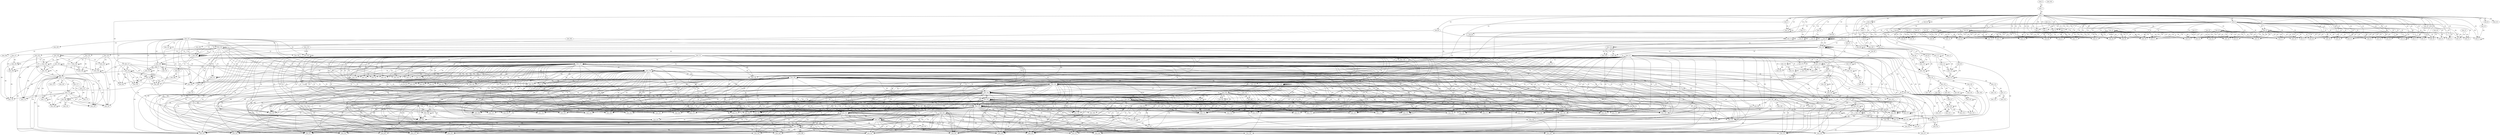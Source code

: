 digraph G {
  Line_0;
  Line_1;
  Line_2;
  Line_3;
  Line_4;
  Line_4;
  Line_5;
  Line_5;
  Line_6;
  Line_6;
  Line_8;
  Line_9;
  Line_10;
  Line_11;
  Line_13;
  Line_14;
  Line_15;
  Line_17;
  Line_18;
  Line_18;
  Line_19;
  Line_20;
  Line_21;
  Line_22;
  Line_23;
  Line_25;
  Line_27;
  Line_27;
  Line_28;
  Line_29;
  Line_30;
  Line_31;
  Line_32;
  Line_33;
  Line_34;
  Line_35;
  Line_36;
  Line_37;
  Line_38;
  Line_39;
  Line_41;
  Line_42;
  Line_42;
  Line_43;
  Line_44;
  Line_45;
  Line_46;
  Line_47;
  Line_48;
  Line_49;
  Line_50;
  Line_51;
  Line_52;
  Line_53;
  Line_54;
  Line_56;
  Line_57;
  Line_58;
  Line_59;
  Line_60;
  Line_62;
  Line_63;
  Line_63;
  Line_64;
  Line_65;
  Line_66;
  Line_67;
  Line_68;
  Line_69;
  Line_70;
  Line_72;
  Line_73;
  Line_73;
  Line_74;
  Line_75;
  Line_76;
  Line_77;
  Line_78;
  Line_79;
  Line_80;
  Line_82;
  Line_83;
  Line_84;
  Line_86;
  Line_87;
  Line_87;
  Line_88;
  Line_89;
  Line_90;
  Line_91;
  Line_92;
  Line_93;
  Line_93;
  Line_94;
  Line_95;
  Line_96;
  Line_97;
  Line_97;
  Line_97;
  Line_98;
  Line_98;
  Line_99;
  Line_100;
  Line_100;
  Line_100;
  Line_100;
  Line_101;
  Line_102;
  Line_103;
  Line_104;
  Line_105;
  Line_106;
  Line_110;
  Line_111;
  Line_111;
  Line_112;
  Line_112;
  Line_113;
  Line_113;
  Line_113;
  Line_113;
  Line_114;
  Line_116;
  Line_117;
  Line_118;
  Line_119;
  Line_123;
  Line_127;
  Line_132;
  Line_133;
  Line_133;
  Line_134;
  Line_134;
  Line_135;
  Line_135;
  Line_136;
  Line_137;
  Line_131;
  Line_137;
  Line_139;
  Line_139;
  Line_141;
  Line_142;
  Line_143;
  Line_144;
  Line_145;
  Line_146;
  Line_147;
  Line_148;
  Line_149;
  Line_151;
  Line_151;
  Line_152;
  Line_153;
  Line_156;
  Line_157;
  Line_158;
  Line_159;
  Line_160;
  Line_160;
  Line_161;
  Line_162;
  Line_163;
  Line_164;
  Line_165;
  Line_165;
  Line_166;
  Line_167;
  Line_168;
  Line_169;
  Line_171;
  Line_172;
  Line_173;
  Line_173;
  Line_174;
  Line_175;
  Line_176;
  Line_177;
  Line_177;
  Line_178;
  Line_179;
  Line_180;
  Line_180;
  Line_181;
  Line_182;
  Line_183;
  Line_184;
  Line_184;
  Line_185;
  Line_189;
  Line_130;
  Line_189;
  Line_190;
  Line_190;
  Line_191;
  Line_191;
  Line_192;
  Line_192;
  Line_193;
  Line_197;
  Line_198;
  Line_198;
  Line_199;
  Line_200;
  Line_201;
  Line_202;
  Line_203;
  Line_204;
  Line_205;
  Line_206;
  Line_207;
  Line_208;
  Line_209;
  Line_212;
  Line_212;
  Line_213;
  Line_213;
  Line_214;
  Line_214;
  Line_215;
  Line_216;
  Line_216;
  Line_216;
  Line_217;
  Line_218;
  Line_219;
  Line_219;
  Line_220;
  Line_220;
  Line_221;
  Line_221;
  Line_222;
  Line_222;
  Line_223;
  Line_223;
  Line_224;
  Line_225;
  Line_225;
  Line_228;
  Line_228;
  Line_228;
  Line_229;
  Line_230;
  Line_230;
  Line_230;
  Line_231;
  Line_231;
  Line_232;
  Line_232;
  Line_233;
  Line_233;
  Line_234;
  Line_234;
  Line_235;
  Line_235;
  Line_239;
  Line_240;
  Line_240;
  Line_242;
  Line_242;
  Line_243;
  Line_243;
  Line_245;
  Line_245;
  Line_247;
  Line_247;
  Line_249;
  Line_249;
  Line_249;
  Line_250;
  Line_250;
  Line_251;
  Line_251;
  Line_252;
  Line_252;
  Line_253;
  Line_253;
  Line_254;
  Line_254;
  Line_255;
  Line_255;
  Line_256;
  Line_256;
  Line_257;
  Line_257;
  Line_258;
  Line_258;
  Line_259;
  Line_259;
  Line_260;
  Line_260;
  Line_261;
  Line_261;
  Line_262;
  Line_262;
  Line_263;
  Line_263;
  Line_264;
  Line_264;
  Line_265;
  Line_265;
  Line_266;
  Line_266;
  Line_267;
  Line_267;
  Line_268;
  Line_268;
  Line_269;
  Line_269;
  Line_270;
  Line_270;
  Line_271;
  Line_271;
  Line_272;
  Line_272;
  Line_273;
  Line_273;
  Line_274;
  Line_274;
  Line_275;
  Line_275;
  Line_276;
  Line_276;
  Line_277;
  Line_277;
  Line_278;
  Line_280;
  Line_280;
  Line_280;
  Line_281;
  Line_283;
  Line_283;
  Line_284;
  Line_286;
  Line_286;
  Line_287;
  Line_290;
  Line_290;
  Line_291;
  Line_291;
  Line_292;
  Line_292;
  Line_293;
  Line_293;
  Line_295;
  Line_295;
  Line_296;
  Line_297;
  Line_297;
  Line_300;
  Line_300;
  Line_302;
  Line_303;
  Line_304;
  Line_304;
  Line_305;
  Line_306;
  Line_308;
  Line_308;
  Line_309;
  Line_310;
  Line_310;
  Line_311;
  Line_312;
  Line_312;
  Line_313;
  Line_314;
  Line_314;
  Line_317;
  Line_318;
  Line_318;
  Line_319;
  Line_319;
  Line_320;
  Line_320;
  Line_321;
  Line_322;
  Line_323;
  Line_324;
  Line_327;
  Line_327;
  Line_328;
  Line_328;
  Line_328;
  Line_328;
  Line_329;
  Line_329;
  Line_330;
  Line_330;
  Line_331;
  Line_331;
  Line_332;
  Line_332;
  Line_333;
  Line_333;
  Line_334;
  Line_334;
  Line_335;
  Line_335;
  Line_336;
  Line_337;
  Line_337;
  Line_337;
  Line_341;
  Line_341;
  Line_342;
  Line_342;
  Line_343;
  Line_343;
  Line_344;
  Line_344;
  Line_345;
  Line_346;
  Line_346;
  Line_347;
  Line_347;
  Line_348;
  Line_348;
  Line_349;
  Line_349;
  Line_350;
  Line_350;
  Line_351;
  Line_351;
  Line_352;
  Line_352;
  Line_353;
  Line_354;
  Line_355;
  Line_355;
  Line_355;
  Line_358;
  Line_358;
  Line_359;
  Line_359;
  Line_360;
  Line_360;
  Line_361;
  Line_361;
  Line_362;
  Line_362;
  Line_363;
  Line_363;
  Line_364;
  Line_364;
  Line_365;
  Line_365;
  Line_366;
  Line_367;
  Line_368;
  Line_368;
  Line_368;
  Line_370;
  Line_375;
  Line_375;
  Line_376;
  Line_376;
  Line_378;
  Line_379;
  Line_380;
  Line_383;
  Line_384;
  Line_385;
  Line_386;
  Line_386;
  Line_386;
  Line_387;
  Line_388;
  Line_388;
  Line_389;
  Line_393;
  Line_402;
  Line_403;
  Line_403;
  Line_409;
  Line_412;
  Line_0 -> Line_1 [ label="CD" ];
  Line_1 -> Line_2 [ label="CD" ];
  Line_2 -> Line_3 [ label="CD" ];
  Line_2 -> Line_4 [ label="CD" ];
  Line_4 -> Line_4 [ label="CD" ];
  Line_2 -> Line_5 [ label="CD" ];
  Line_4 -> Line_5 [ label="FD" ];
  Line_5 -> Line_6 [ label="CD" ];
  Line_4 -> Line_6 [ label="FD" ];
  Line_6 -> Line_6 [ label="FD" ];
  Line_2 -> Line_8 [ label="CD" ];
  Line_2 -> Line_9 [ label="CD" ];
  Line_8 -> Line_9 [ label="FD" ];
  Line_2 -> Line_10 [ label="CD" ];
  Line_4 -> Line_10 [ label="FD" ];
  Line_6 -> Line_10 [ label="FD" ];
  Line_10 -> Line_11 [ label="CD" ];
  Line_8 -> Line_11 [ label="FD" ];
  Line_2 -> Line_13 [ label="CD" ];
  Line_8 -> Line_13 [ label="FD" ];
  Line_14 -> Line_15 [ label="CD" ];
  Line_8 -> Line_15 [ label="FD" ];
  Line_2 -> Line_17 [ label="CD" ];
  Line_8 -> Line_17 [ label="FD" ];
  Line_2 -> Line_18 [ label="CD" ];
  Line_3 -> Line_18 [ label="FD" ];
  Line_18 -> Line_18 [ label="FD" ];
  Line_8 -> Line_18 [ label="FD" ];
  Line_2 -> Line_19 [ label="CD" ];
  Line_2 -> Line_20 [ label="CD" ];
  Line_8 -> Line_20 [ label="FD" ];
  Line_20 -> Line_20 [ label="FD" ];
  Line_2 -> Line_21 [ label="CD" ];
  Line_8 -> Line_21 [ label="FD" ];
  Line_20 -> Line_21 [ label="FD" ];
  Line_22 -> Line_23 [ label="CD" ];
  Line_8 -> Line_23 [ label="FD" ];
  Line_20 -> Line_23 [ label="FD" ];
  Line_22 -> Line_25 [ label="CD" ];
  Line_8 -> Line_25 [ label="FD" ];
  Line_20 -> Line_25 [ label="FD" ];
  Line_2 -> Line_27 [ label="CD" ];
  Line_19 -> Line_27 [ label="FD" ];
  Line_27 -> Line_27 [ label="FD" ];
  Line_8 -> Line_27 [ label="FD" ];
  Line_20 -> Line_27 [ label="FD" ];
  Line_28 -> Line_28 [ label="FD" ];
  Line_2 -> Line_29 [ label="CD" ];
  Line_2 -> Line_30 [ label="CD" ];
  Line_8 -> Line_30 [ label="FD" ];
  Line_20 -> Line_30 [ label="FD" ];
  Line_28 -> Line_30 [ label="FD" ];
  Line_2 -> Line_31 [ label="CD" ];
  Line_8 -> Line_31 [ label="FD" ];
  Line_20 -> Line_31 [ label="FD" ];
  Line_28 -> Line_31 [ label="FD" ];
  Line_2 -> Line_32 [ label="CD" ];
  Line_8 -> Line_32 [ label="FD" ];
  Line_20 -> Line_32 [ label="FD" ];
  Line_28 -> Line_32 [ label="FD" ];
  Line_2 -> Line_33 [ label="CD" ];
  Line_8 -> Line_33 [ label="FD" ];
  Line_20 -> Line_33 [ label="FD" ];
  Line_28 -> Line_33 [ label="FD" ];
  Line_2 -> Line_34 [ label="CD" ];
  Line_8 -> Line_34 [ label="FD" ];
  Line_20 -> Line_34 [ label="FD" ];
  Line_28 -> Line_34 [ label="FD" ];
  Line_2 -> Line_35 [ label="CD" ];
  Line_8 -> Line_35 [ label="FD" ];
  Line_20 -> Line_35 [ label="FD" ];
  Line_28 -> Line_35 [ label="FD" ];
  Line_2 -> Line_36 [ label="CD" ];
  Line_8 -> Line_36 [ label="FD" ];
  Line_20 -> Line_36 [ label="FD" ];
  Line_28 -> Line_36 [ label="FD" ];
  Line_2 -> Line_37 [ label="CD" ];
  Line_8 -> Line_37 [ label="FD" ];
  Line_20 -> Line_37 [ label="FD" ];
  Line_28 -> Line_37 [ label="FD" ];
  Line_38 -> Line_39 [ label="CD" ];
  Line_8 -> Line_39 [ label="FD" ];
  Line_20 -> Line_39 [ label="FD" ];
  Line_28 -> Line_39 [ label="FD" ];
  Line_2 -> Line_41 [ label="CD" ];
  Line_8 -> Line_41 [ label="FD" ];
  Line_20 -> Line_41 [ label="FD" ];
  Line_28 -> Line_41 [ label="FD" ];
  Line_2 -> Line_42 [ label="CD" ];
  Line_29 -> Line_42 [ label="FD" ];
  Line_42 -> Line_42 [ label="FD" ];
  Line_8 -> Line_42 [ label="FD" ];
  Line_20 -> Line_42 [ label="FD" ];
  Line_28 -> Line_42 [ label="FD" ];
  Line_43 -> Line_43 [ label="FD" ];
  Line_2 -> Line_44 [ label="CD" ];
  Line_2 -> Line_45 [ label="CD" ];
  Line_8 -> Line_45 [ label="FD" ];
  Line_20 -> Line_45 [ label="FD" ];
  Line_28 -> Line_45 [ label="FD" ];
  Line_43 -> Line_45 [ label="FD" ];
  Line_2 -> Line_46 [ label="CD" ];
  Line_8 -> Line_46 [ label="FD" ];
  Line_20 -> Line_46 [ label="FD" ];
  Line_28 -> Line_46 [ label="FD" ];
  Line_43 -> Line_46 [ label="FD" ];
  Line_2 -> Line_47 [ label="CD" ];
  Line_8 -> Line_47 [ label="FD" ];
  Line_20 -> Line_47 [ label="FD" ];
  Line_28 -> Line_47 [ label="FD" ];
  Line_43 -> Line_47 [ label="FD" ];
  Line_2 -> Line_48 [ label="CD" ];
  Line_8 -> Line_48 [ label="FD" ];
  Line_20 -> Line_48 [ label="FD" ];
  Line_28 -> Line_48 [ label="FD" ];
  Line_43 -> Line_48 [ label="FD" ];
  Line_2 -> Line_49 [ label="CD" ];
  Line_8 -> Line_49 [ label="FD" ];
  Line_20 -> Line_49 [ label="FD" ];
  Line_28 -> Line_49 [ label="FD" ];
  Line_43 -> Line_49 [ label="FD" ];
  Line_2 -> Line_50 [ label="CD" ];
  Line_8 -> Line_50 [ label="FD" ];
  Line_20 -> Line_50 [ label="FD" ];
  Line_28 -> Line_50 [ label="FD" ];
  Line_43 -> Line_50 [ label="FD" ];
  Line_2 -> Line_51 [ label="CD" ];
  Line_8 -> Line_51 [ label="FD" ];
  Line_20 -> Line_51 [ label="FD" ];
  Line_28 -> Line_51 [ label="FD" ];
  Line_43 -> Line_51 [ label="FD" ];
  Line_2 -> Line_52 [ label="CD" ];
  Line_8 -> Line_52 [ label="FD" ];
  Line_20 -> Line_52 [ label="FD" ];
  Line_28 -> Line_52 [ label="FD" ];
  Line_43 -> Line_52 [ label="FD" ];
  Line_53 -> Line_54 [ label="CD" ];
  Line_20 -> Line_54 [ label="FD" ];
  Line_28 -> Line_54 [ label="FD" ];
  Line_43 -> Line_54 [ label="FD" ];
  Line_2 -> Line_56 [ label="CD" ];
  Line_8 -> Line_56 [ label="FD" ];
  Line_20 -> Line_56 [ label="FD" ];
  Line_28 -> Line_56 [ label="FD" ];
  Line_43 -> Line_56 [ label="FD" ];
  Line_2 -> Line_57 [ label="CD" ];
  Line_8 -> Line_57 [ label="FD" ];
  Line_20 -> Line_57 [ label="FD" ];
  Line_28 -> Line_57 [ label="FD" ];
  Line_43 -> Line_57 [ label="FD" ];
  Line_2 -> Line_58 [ label="CD" ];
  Line_8 -> Line_58 [ label="FD" ];
  Line_20 -> Line_58 [ label="FD" ];
  Line_28 -> Line_58 [ label="FD" ];
  Line_43 -> Line_58 [ label="FD" ];
  Line_59 -> Line_60 [ label="CD" ];
  Line_20 -> Line_60 [ label="FD" ];
  Line_28 -> Line_60 [ label="FD" ];
  Line_43 -> Line_60 [ label="FD" ];
  Line_20 -> Line_62 [ label="FD" ];
  Line_28 -> Line_62 [ label="FD" ];
  Line_43 -> Line_62 [ label="FD" ];
  Line_2 -> Line_63 [ label="CD" ];
  Line_44 -> Line_63 [ label="FD" ];
  Line_63 -> Line_63 [ label="FD" ];
  Line_8 -> Line_63 [ label="FD" ];
  Line_20 -> Line_63 [ label="FD" ];
  Line_28 -> Line_63 [ label="FD" ];
  Line_43 -> Line_63 [ label="FD" ];
  Line_64 -> Line_64 [ label="FD" ];
  Line_2 -> Line_65 [ label="CD" ];
  Line_2 -> Line_66 [ label="CD" ];
  Line_8 -> Line_66 [ label="FD" ];
  Line_20 -> Line_66 [ label="FD" ];
  Line_28 -> Line_66 [ label="FD" ];
  Line_43 -> Line_66 [ label="FD" ];
  Line_64 -> Line_66 [ label="FD" ];
  Line_2 -> Line_67 [ label="CD" ];
  Line_8 -> Line_67 [ label="FD" ];
  Line_20 -> Line_67 [ label="FD" ];
  Line_28 -> Line_67 [ label="FD" ];
  Line_43 -> Line_67 [ label="FD" ];
  Line_64 -> Line_67 [ label="FD" ];
  Line_2 -> Line_68 [ label="CD" ];
  Line_8 -> Line_68 [ label="FD" ];
  Line_20 -> Line_68 [ label="FD" ];
  Line_28 -> Line_68 [ label="FD" ];
  Line_43 -> Line_68 [ label="FD" ];
  Line_64 -> Line_68 [ label="FD" ];
  Line_69 -> Line_70 [ label="CD" ];
  Line_43 -> Line_70 [ label="FD" ];
  Line_64 -> Line_70 [ label="FD" ];
  Line_2 -> Line_72 [ label="CD" ];
  Line_8 -> Line_72 [ label="FD" ];
  Line_20 -> Line_72 [ label="FD" ];
  Line_28 -> Line_72 [ label="FD" ];
  Line_43 -> Line_72 [ label="FD" ];
  Line_64 -> Line_72 [ label="FD" ];
  Line_2 -> Line_73 [ label="CD" ];
  Line_65 -> Line_73 [ label="FD" ];
  Line_73 -> Line_73 [ label="FD" ];
  Line_8 -> Line_73 [ label="FD" ];
  Line_20 -> Line_73 [ label="FD" ];
  Line_28 -> Line_73 [ label="FD" ];
  Line_43 -> Line_73 [ label="FD" ];
  Line_64 -> Line_73 [ label="FD" ];
  Line_74 -> Line_74 [ label="FD" ];
  Line_2 -> Line_75 [ label="CD" ];
  Line_2 -> Line_76 [ label="CD" ];
  Line_8 -> Line_76 [ label="FD" ];
  Line_20 -> Line_76 [ label="FD" ];
  Line_28 -> Line_76 [ label="FD" ];
  Line_43 -> Line_76 [ label="FD" ];
  Line_64 -> Line_76 [ label="FD" ];
  Line_74 -> Line_76 [ label="FD" ];
  Line_2 -> Line_77 [ label="CD" ];
  Line_8 -> Line_77 [ label="FD" ];
  Line_20 -> Line_77 [ label="FD" ];
  Line_28 -> Line_77 [ label="FD" ];
  Line_43 -> Line_77 [ label="FD" ];
  Line_64 -> Line_77 [ label="FD" ];
  Line_74 -> Line_77 [ label="FD" ];
  Line_2 -> Line_78 [ label="CD" ];
  Line_8 -> Line_78 [ label="FD" ];
  Line_20 -> Line_78 [ label="FD" ];
  Line_28 -> Line_78 [ label="FD" ];
  Line_43 -> Line_78 [ label="FD" ];
  Line_64 -> Line_78 [ label="FD" ];
  Line_74 -> Line_78 [ label="FD" ];
  Line_79 -> Line_80 [ label="CD" ];
  Line_64 -> Line_80 [ label="FD" ];
  Line_74 -> Line_80 [ label="FD" ];
  Line_2 -> Line_82 [ label="CD" ];
  Line_8 -> Line_82 [ label="FD" ];
  Line_20 -> Line_82 [ label="FD" ];
  Line_28 -> Line_82 [ label="FD" ];
  Line_43 -> Line_82 [ label="FD" ];
  Line_64 -> Line_82 [ label="FD" ];
  Line_74 -> Line_82 [ label="FD" ];
  Line_83 -> Line_84 [ label="CD" ];
  Line_64 -> Line_84 [ label="FD" ];
  Line_74 -> Line_84 [ label="FD" ];
  Line_64 -> Line_86 [ label="FD" ];
  Line_74 -> Line_86 [ label="FD" ];
  Line_2 -> Line_87 [ label="CD" ];
  Line_75 -> Line_87 [ label="FD" ];
  Line_87 -> Line_87 [ label="FD" ];
  Line_8 -> Line_87 [ label="FD" ];
  Line_20 -> Line_87 [ label="FD" ];
  Line_28 -> Line_87 [ label="FD" ];
  Line_43 -> Line_87 [ label="FD" ];
  Line_64 -> Line_87 [ label="FD" ];
  Line_74 -> Line_87 [ label="FD" ];
  Line_2 -> Line_88 [ label="CD" ];
  Line_2 -> Line_89 [ label="CD" ];
  Line_2 -> Line_90 [ label="CD" ];
  Line_2 -> Line_91 [ label="CD" ];
  Line_2 -> Line_92 [ label="CD" ];
  Line_2 -> Line_93 [ label="CD" ];
  Line_93 -> Line_93 [ label="CD" ];
  Line_2 -> Line_94 [ label="CD" ];
  Line_93 -> Line_94 [ label="FD" ];
  Line_94 -> Line_95 [ label="CD" ];
  Line_94 -> Line_96 [ label="CD" ];
  Line_94 -> Line_97 [ label="CD" ];
  Line_97 -> Line_97 [ label="CD" ];
  Line_97 -> Line_97 [ label="CD" ];
  Line_97 -> Line_97 [ label="FD" ];
  Line_97 -> Line_98 [ label="CD" ];
  Line_98 -> Line_98 [ label="CD" ];
  Line_98 -> Line_99 [ label="CD" ];
  Line_98 -> Line_100 [ label="CD" ];
  Line_99 -> Line_100 [ label="FD" ];
  Line_95 -> Line_100 [ label="FD" ];
  Line_100 -> Line_100 [ label="CD" ];
  Line_100 -> Line_101 [ label="CD" ];
  Line_101 -> Line_102 [ label="CD" ];
  Line_101 -> Line_103 [ label="CD" ];
  Line_102 -> Line_103 [ label="FD" ];
  Line_101 -> Line_104 [ label="CD" ];
  Line_104 -> Line_105 [ label="CD" ];
  Line_102 -> Line_105 [ label="FD" ];
  Line_104 -> Line_106 [ label="CD" ];
  Line_98 -> Line_110 [ label="CD" ];
  Line_110 -> Line_110 [ label="FD" ];
  Line_95 -> Line_110 [ label="FD" ];
  Line_99 -> Line_110 [ label="FD" ];
  Line_98 -> Line_111 [ label="CD" ];
  Line_111 -> Line_111 [ label="CD" ];
  Line_111 -> Line_112 [ label="CD" ];
  Line_112 -> Line_112 [ label="CD" ];
  Line_111 -> Line_113 [ label="CD" ];
  Line_112 -> Line_113 [ label="FD" ];
  Line_96 -> Line_113 [ label="FD" ];
  Line_113 -> Line_113 [ label="CD" ];
  Line_113 -> Line_114 [ label="CD" ];
  Line_114 -> Line_116 [ label="CD" ];
  Line_114 -> Line_117 [ label="CD" ];
  Line_117 -> Line_118 [ label="CD" ];
  Line_117 -> Line_119 [ label="CD" ];
  Line_111 -> Line_123 [ label="CD" ];
  Line_123 -> Line_123 [ label="FD" ];
  Line_96 -> Line_123 [ label="FD" ];
  Line_112 -> Line_123 [ label="FD" ];
  Line_2 -> Line_127 [ label="CD" ];
  Line_132 -> Line_133 [ label="CD" ];
  Line_133 -> Line_133 [ label="CD" ];
  Line_132 -> Line_134 [ label="CD" ];
  Line_127 -> Line_134 [ label="FD" ];
  Line_134 -> Line_134 [ label="FD" ];
  Line_132 -> Line_135 [ label="CD" ];
  Line_135 -> Line_135 [ label="CD" ];
  Line_135 -> Line_136 [ label="CD" ];
  Line_136 -> Line_137 [ label="CD" ];
  Line_131 -> Line_137 [ label="FD" ];
  Line_137 -> Line_137 [ label="FD" ];
  Line_136 -> Line_139 [ label="CD" ];
  Line_131 -> Line_139 [ label="FD" ];
  Line_137 -> Line_139 [ label="FD" ];
  Line_139 -> Line_139 [ label="FD" ];
  Line_135 -> Line_141 [ label="CD" ];
  Line_131 -> Line_141 [ label="FD" ];
  Line_137 -> Line_141 [ label="FD" ];
  Line_139 -> Line_141 [ label="FD" ];
  Line_135 -> Line_142 [ label="CD" ];
  Line_131 -> Line_142 [ label="FD" ];
  Line_137 -> Line_142 [ label="FD" ];
  Line_139 -> Line_142 [ label="FD" ];
  Line_135 -> Line_143 [ label="CD" ];
  Line_131 -> Line_143 [ label="FD" ];
  Line_137 -> Line_143 [ label="FD" ];
  Line_139 -> Line_143 [ label="FD" ];
  Line_135 -> Line_144 [ label="CD" ];
  Line_131 -> Line_144 [ label="FD" ];
  Line_137 -> Line_144 [ label="FD" ];
  Line_139 -> Line_144 [ label="FD" ];
  Line_135 -> Line_145 [ label="CD" ];
  Line_131 -> Line_145 [ label="FD" ];
  Line_137 -> Line_145 [ label="FD" ];
  Line_139 -> Line_145 [ label="FD" ];
  Line_135 -> Line_146 [ label="CD" ];
  Line_131 -> Line_146 [ label="FD" ];
  Line_137 -> Line_146 [ label="FD" ];
  Line_139 -> Line_146 [ label="FD" ];
  Line_135 -> Line_147 [ label="CD" ];
  Line_131 -> Line_147 [ label="FD" ];
  Line_137 -> Line_147 [ label="FD" ];
  Line_139 -> Line_147 [ label="FD" ];
  Line_135 -> Line_148 [ label="CD" ];
  Line_148 -> Line_149 [ label="CD" ];
  Line_131 -> Line_149 [ label="FD" ];
  Line_137 -> Line_149 [ label="FD" ];
  Line_139 -> Line_149 [ label="FD" ];
  Line_135 -> Line_151 [ label="CD" ];
  Line_151 -> Line_151 [ label="CD" ];
  Line_131 -> Line_151 [ label="FD" ];
  Line_137 -> Line_151 [ label="FD" ];
  Line_139 -> Line_151 [ label="FD" ];
  Line_135 -> Line_152 [ label="CD" ];
  Line_151 -> Line_152 [ label="FD" ];
  Line_152 -> Line_153 [ label="CD" ];
  Line_135 -> Line_156 [ label="CD" ];
  Line_135 -> Line_157 [ label="CD" ];
  Line_135 -> Line_158 [ label="CD" ];
  Line_135 -> Line_159 [ label="CD" ];
  Line_135 -> Line_160 [ label="CD" ];
  Line_160 -> Line_160 [ label="CD" ];
  Line_160 -> Line_161 [ label="CD" ];
  Line_156 -> Line_161 [ label="FD" ];
  Line_161 -> Line_161 [ label="FD" ];
  Line_160 -> Line_162 [ label="CD" ];
  Line_157 -> Line_162 [ label="FD" ];
  Line_162 -> Line_162 [ label="FD" ];
  Line_160 -> Line_163 [ label="CD" ];
  Line_158 -> Line_163 [ label="FD" ];
  Line_163 -> Line_163 [ label="FD" ];
  Line_160 -> Line_164 [ label="CD" ];
  Line_159 -> Line_164 [ label="FD" ];
  Line_164 -> Line_164 [ label="FD" ];
  Line_160 -> Line_165 [ label="CD" ];
  Line_165 -> Line_165 [ label="CD" ];
  Line_165 -> Line_166 [ label="CD" ];
  Line_157 -> Line_166 [ label="FD" ];
  Line_162 -> Line_166 [ label="FD" ];
  Line_166 -> Line_166 [ label="FD" ];
  Line_165 -> Line_167 [ label="CD" ];
  Line_156 -> Line_167 [ label="FD" ];
  Line_161 -> Line_167 [ label="FD" ];
  Line_167 -> Line_167 [ label="FD" ];
  Line_165 -> Line_168 [ label="CD" ];
  Line_159 -> Line_168 [ label="FD" ];
  Line_164 -> Line_168 [ label="FD" ];
  Line_168 -> Line_168 [ label="FD" ];
  Line_165 -> Line_169 [ label="CD" ];
  Line_158 -> Line_169 [ label="FD" ];
  Line_163 -> Line_169 [ label="FD" ];
  Line_169 -> Line_169 [ label="FD" ];
  Line_135 -> Line_171 [ label="CD" ];
  Line_156 -> Line_171 [ label="FD" ];
  Line_161 -> Line_171 [ label="FD" ];
  Line_167 -> Line_171 [ label="FD" ];
  Line_171 -> Line_172 [ label="CD" ];
  Line_171 -> Line_173 [ label="CD" ];
  Line_173 -> Line_173 [ label="CD" ];
  Line_172 -> Line_173 [ label="FD" ];
  Line_171 -> Line_174 [ label="CD" ];
  Line_173 -> Line_174 [ label="FD" ];
  Line_156 -> Line_174 [ label="FD" ];
  Line_161 -> Line_174 [ label="FD" ];
  Line_167 -> Line_174 [ label="FD" ];
  Line_171 -> Line_175 [ label="CD" ];
  Line_173 -> Line_175 [ label="FD" ];
  Line_171 -> Line_176 [ label="CD" ];
  Line_173 -> Line_176 [ label="FD" ];
  Line_157 -> Line_176 [ label="FD" ];
  Line_162 -> Line_176 [ label="FD" ];
  Line_166 -> Line_176 [ label="FD" ];
  Line_171 -> Line_177 [ label="CD" ];
  Line_177 -> Line_177 [ label="CD" ];
  Line_173 -> Line_177 [ label="FD" ];
  Line_171 -> Line_178 [ label="CD" ];
  Line_171 -> Line_179 [ label="CD" ];
  Line_171 -> Line_180 [ label="CD" ];
  Line_173 -> Line_180 [ label="FD" ];
  Line_180 -> Line_180 [ label="FD" ];
  Line_179 -> Line_180 [ label="FD" ];
  Line_171 -> Line_181 [ label="CD" ];
  Line_173 -> Line_181 [ label="FD" ];
  Line_180 -> Line_181 [ label="FD" ];
  Line_158 -> Line_181 [ label="FD" ];
  Line_163 -> Line_181 [ label="FD" ];
  Line_169 -> Line_181 [ label="FD" ];
  Line_180 -> Line_182 [ label="FD" ];
  Line_171 -> Line_183 [ label="CD" ];
  Line_173 -> Line_183 [ label="FD" ];
  Line_180 -> Line_183 [ label="FD" ];
  Line_159 -> Line_183 [ label="FD" ];
  Line_164 -> Line_183 [ label="FD" ];
  Line_168 -> Line_183 [ label="FD" ];
  Line_171 -> Line_184 [ label="CD" ];
  Line_177 -> Line_184 [ label="FD" ];
  Line_184 -> Line_184 [ label="FD" ];
  Line_173 -> Line_184 [ label="FD" ];
  Line_180 -> Line_184 [ label="FD" ];
  Line_171 -> Line_185 [ label="CD" ];
  Line_132 -> Line_189 [ label="CD" ];
  Line_130 -> Line_189 [ label="FD" ];
  Line_189 -> Line_189 [ label="FD" ];
  Line_132 -> Line_190 [ label="CD" ];
  Line_190 -> Line_190 [ label="CD" ];
  Line_130 -> Line_190 [ label="FD" ];
  Line_189 -> Line_190 [ label="FD" ];
  Line_132 -> Line_191 [ label="CD" ];
  Line_190 -> Line_191 [ label="FD" ];
  Line_191 -> Line_191 [ label="CD" ];
  Line_190 -> Line_191 [ label="FD" ];
  Line_191 -> Line_192 [ label="CD" ];
  Line_127 -> Line_192 [ label="FD" ];
  Line_134 -> Line_192 [ label="FD" ];
  Line_192 -> Line_192 [ label="FD" ];
  Line_190 -> Line_192 [ label="FD" ];
  Line_191 -> Line_193 [ label="CD" ];
  Line_127 -> Line_193 [ label="FD" ];
  Line_134 -> Line_193 [ label="FD" ];
  Line_192 -> Line_193 [ label="FD" ];
  Line_132 -> Line_197 [ label="CD" ];
  Line_190 -> Line_197 [ label="FD" ];
  Line_132 -> Line_198 [ label="CD" ];
  Line_131 -> Line_198 [ label="FD" ];
  Line_137 -> Line_198 [ label="FD" ];
  Line_139 -> Line_198 [ label="FD" ];
  Line_198 -> Line_198 [ label="FD" ];
  Line_3 -> Line_198 [ label="FD" ];
  Line_18 -> Line_198 [ label="FD" ];
  Line_132 -> Line_199 [ label="CD" ];
  Line_131 -> Line_199 [ label="FD" ];
  Line_137 -> Line_199 [ label="FD" ];
  Line_139 -> Line_199 [ label="FD" ];
  Line_198 -> Line_199 [ label="FD" ];
  Line_127 -> Line_199 [ label="FD" ];
  Line_134 -> Line_199 [ label="FD" ];
  Line_192 -> Line_199 [ label="FD" ];
  Line_132 -> Line_200 [ label="CD" ];
  Line_131 -> Line_200 [ label="FD" ];
  Line_137 -> Line_200 [ label="FD" ];
  Line_139 -> Line_200 [ label="FD" ];
  Line_198 -> Line_200 [ label="FD" ];
  Line_132 -> Line_201 [ label="CD" ];
  Line_131 -> Line_201 [ label="FD" ];
  Line_137 -> Line_201 [ label="FD" ];
  Line_139 -> Line_201 [ label="FD" ];
  Line_198 -> Line_201 [ label="FD" ];
  Line_132 -> Line_202 [ label="CD" ];
  Line_131 -> Line_202 [ label="FD" ];
  Line_137 -> Line_202 [ label="FD" ];
  Line_139 -> Line_202 [ label="FD" ];
  Line_198 -> Line_202 [ label="FD" ];
  Line_132 -> Line_203 [ label="CD" ];
  Line_131 -> Line_203 [ label="FD" ];
  Line_137 -> Line_203 [ label="FD" ];
  Line_139 -> Line_203 [ label="FD" ];
  Line_198 -> Line_203 [ label="FD" ];
  Line_132 -> Line_204 [ label="CD" ];
  Line_131 -> Line_204 [ label="FD" ];
  Line_137 -> Line_204 [ label="FD" ];
  Line_139 -> Line_204 [ label="FD" ];
  Line_198 -> Line_204 [ label="FD" ];
  Line_132 -> Line_205 [ label="CD" ];
  Line_131 -> Line_205 [ label="FD" ];
  Line_137 -> Line_205 [ label="FD" ];
  Line_139 -> Line_205 [ label="FD" ];
  Line_198 -> Line_205 [ label="FD" ];
  Line_132 -> Line_206 [ label="CD" ];
  Line_131 -> Line_206 [ label="FD" ];
  Line_137 -> Line_206 [ label="FD" ];
  Line_139 -> Line_206 [ label="FD" ];
  Line_198 -> Line_206 [ label="FD" ];
  Line_132 -> Line_207 [ label="CD" ];
  Line_198 -> Line_207 [ label="FD" ];
  Line_132 -> Line_208 [ label="CD" ];
  Line_208 -> Line_209 [ label="CD" ];
  Line_212 -> Line_212 [ label="CD" ];
  Line_90 -> Line_212 [ label="FD" ];
  Line_213 -> Line_213 [ label="CD" ];
  Line_91 -> Line_213 [ label="FD" ];
  Line_214 -> Line_214 [ label="CD" ];
  Line_89 -> Line_214 [ label="FD" ];
  Line_215 -> Line_216 [ label="CD" ];
  Line_216 -> Line_216 [ label="CD" ];
  Line_97 -> Line_216 [ label="FD" ];
  Line_216 -> Line_216 [ label="CD" ];
  Line_216 -> Line_216 [ label="FD" ];
  Line_97 -> Line_216 [ label="FD" ];
  Line_216 -> Line_217 [ label="CD" ];
  Line_216 -> Line_218 [ label="CD" ];
  Line_216 -> Line_219 [ label="CD" ];
  Line_217 -> Line_219 [ label="FD" ];
  Line_219 -> Line_219 [ label="CD" ];
  Line_217 -> Line_219 [ label="FD" ];
  Line_219 -> Line_220 [ label="CD" ];
  Line_213 -> Line_220 [ label="FD" ];
  Line_217 -> Line_220 [ label="FD" ];
  Line_219 -> Line_221 [ label="CD" ];
  Line_221 -> Line_221 [ label="CD" ];
  Line_213 -> Line_221 [ label="FD" ];
  Line_219 -> Line_222 [ label="CD" ];
  Line_212 -> Line_222 [ label="FD" ];
  Line_217 -> Line_222 [ label="FD" ];
  Line_219 -> Line_223 [ label="CD" ];
  Line_223 -> Line_223 [ label="CD" ];
  Line_212 -> Line_223 [ label="FD" ];
  Line_219 -> Line_224 [ label="CD" ];
  Line_223 -> Line_224 [ label="FD" ];
  Line_224 -> Line_225 [ label="CD" ];
  Line_217 -> Line_225 [ label="FD" ];
  Line_219 -> Line_228 [ label="CD" ];
  Line_217 -> Line_228 [ label="FD" ];
  Line_219 -> Line_229 [ label="CD" ];
  Line_228 -> Line_229 [ label="FD" ];
  Line_219 -> Line_230 [ label="CD" ];
  Line_217 -> Line_230 [ label="FD" ];
  Line_230 -> Line_231 [ label="CD" ];
  Line_217 -> Line_231 [ label="FD" ];
  Line_231 -> Line_232 [ label="CD" ];
  Line_232 -> Line_232 [ label="FD" ];
  Line_231 -> Line_233 [ label="CD" ];
  Line_233 -> Line_233 [ label="CD" ];
  Line_232 -> Line_233 [ label="FD" ];
  Line_130 -> Line_233 [ label="FD" ];
  Line_189 -> Line_233 [ label="FD" ];
  Line_231 -> Line_234 [ label="CD" ];
  Line_233 -> Line_234 [ label="FD" ];
  Line_234 -> Line_234 [ label="CD" ];
  Line_233 -> Line_234 [ label="FD" ];
  Line_190 -> Line_234 [ label="FD" ];
  Line_234 -> Line_235 [ label="CD" ];
  Line_218 -> Line_235 [ label="FD" ];
  Line_235 -> Line_235 [ label="FD" ];
  Line_233 -> Line_235 [ label="FD" ];
  Line_190 -> Line_235 [ label="FD" ];
  Line_231 -> Line_239 [ label="CD" ];
  Line_233 -> Line_239 [ label="FD" ];
  Line_231 -> Line_240 [ label="CD" ];
  Line_240 -> Line_240 [ label="FD" ];
  Line_131 -> Line_240 [ label="FD" ];
  Line_137 -> Line_240 [ label="FD" ];
  Line_139 -> Line_240 [ label="FD" ];
  Line_198 -> Line_240 [ label="FD" ];
  Line_44 -> Line_240 [ label="FD" ];
  Line_63 -> Line_240 [ label="FD" ];
  Line_231 -> Line_242 [ label="CD" ];
  Line_217 -> Line_242 [ label="FD" ];
  Line_242 -> Line_243 [ label="CD" ];
  Line_240 -> Line_243 [ label="FD" ];
  Line_243 -> Line_243 [ label="FD" ];
  Line_131 -> Line_243 [ label="FD" ];
  Line_137 -> Line_243 [ label="FD" ];
  Line_139 -> Line_243 [ label="FD" ];
  Line_198 -> Line_243 [ label="FD" ];
  Line_242 -> Line_245 [ label="CD" ];
  Line_240 -> Line_245 [ label="FD" ];
  Line_243 -> Line_245 [ label="FD" ];
  Line_245 -> Line_245 [ label="FD" ];
  Line_131 -> Line_245 [ label="FD" ];
  Line_137 -> Line_245 [ label="FD" ];
  Line_139 -> Line_245 [ label="FD" ];
  Line_198 -> Line_245 [ label="FD" ];
  Line_231 -> Line_247 [ label="CD" ];
  Line_218 -> Line_247 [ label="FD" ];
  Line_235 -> Line_247 [ label="FD" ];
  Line_247 -> Line_247 [ label="FD" ];
  Line_217 -> Line_247 [ label="FD" ];
  Line_230 -> Line_249 [ label="CD" ];
  Line_217 -> Line_249 [ label="FD" ];
  Line_249 -> Line_250 [ label="CD" ];
  Line_240 -> Line_250 [ label="FD" ];
  Line_243 -> Line_250 [ label="FD" ];
  Line_245 -> Line_250 [ label="FD" ];
  Line_131 -> Line_250 [ label="FD" ];
  Line_137 -> Line_250 [ label="FD" ];
  Line_139 -> Line_250 [ label="FD" ];
  Line_198 -> Line_250 [ label="FD" ];
  Line_217 -> Line_250 [ label="FD" ];
  Line_249 -> Line_251 [ label="CD" ];
  Line_240 -> Line_251 [ label="FD" ];
  Line_243 -> Line_251 [ label="FD" ];
  Line_245 -> Line_251 [ label="FD" ];
  Line_131 -> Line_251 [ label="FD" ];
  Line_137 -> Line_251 [ label="FD" ];
  Line_139 -> Line_251 [ label="FD" ];
  Line_198 -> Line_251 [ label="FD" ];
  Line_217 -> Line_251 [ label="FD" ];
  Line_249 -> Line_252 [ label="CD" ];
  Line_240 -> Line_252 [ label="FD" ];
  Line_243 -> Line_252 [ label="FD" ];
  Line_245 -> Line_252 [ label="FD" ];
  Line_131 -> Line_252 [ label="FD" ];
  Line_137 -> Line_252 [ label="FD" ];
  Line_139 -> Line_252 [ label="FD" ];
  Line_198 -> Line_252 [ label="FD" ];
  Line_217 -> Line_252 [ label="FD" ];
  Line_249 -> Line_253 [ label="CD" ];
  Line_240 -> Line_253 [ label="FD" ];
  Line_243 -> Line_253 [ label="FD" ];
  Line_245 -> Line_253 [ label="FD" ];
  Line_131 -> Line_253 [ label="FD" ];
  Line_137 -> Line_253 [ label="FD" ];
  Line_139 -> Line_253 [ label="FD" ];
  Line_198 -> Line_253 [ label="FD" ];
  Line_217 -> Line_253 [ label="FD" ];
  Line_249 -> Line_254 [ label="CD" ];
  Line_240 -> Line_254 [ label="FD" ];
  Line_243 -> Line_254 [ label="FD" ];
  Line_245 -> Line_254 [ label="FD" ];
  Line_131 -> Line_254 [ label="FD" ];
  Line_137 -> Line_254 [ label="FD" ];
  Line_139 -> Line_254 [ label="FD" ];
  Line_198 -> Line_254 [ label="FD" ];
  Line_217 -> Line_254 [ label="FD" ];
  Line_249 -> Line_255 [ label="CD" ];
  Line_240 -> Line_255 [ label="FD" ];
  Line_243 -> Line_255 [ label="FD" ];
  Line_245 -> Line_255 [ label="FD" ];
  Line_131 -> Line_255 [ label="FD" ];
  Line_137 -> Line_255 [ label="FD" ];
  Line_139 -> Line_255 [ label="FD" ];
  Line_198 -> Line_255 [ label="FD" ];
  Line_217 -> Line_255 [ label="FD" ];
  Line_249 -> Line_256 [ label="CD" ];
  Line_240 -> Line_256 [ label="FD" ];
  Line_243 -> Line_256 [ label="FD" ];
  Line_245 -> Line_256 [ label="FD" ];
  Line_131 -> Line_256 [ label="FD" ];
  Line_137 -> Line_256 [ label="FD" ];
  Line_139 -> Line_256 [ label="FD" ];
  Line_198 -> Line_256 [ label="FD" ];
  Line_217 -> Line_256 [ label="FD" ];
  Line_249 -> Line_257 [ label="CD" ];
  Line_240 -> Line_257 [ label="FD" ];
  Line_243 -> Line_257 [ label="FD" ];
  Line_245 -> Line_257 [ label="FD" ];
  Line_131 -> Line_257 [ label="FD" ];
  Line_137 -> Line_257 [ label="FD" ];
  Line_139 -> Line_257 [ label="FD" ];
  Line_198 -> Line_257 [ label="FD" ];
  Line_217 -> Line_257 [ label="FD" ];
  Line_249 -> Line_258 [ label="CD" ];
  Line_240 -> Line_258 [ label="FD" ];
  Line_243 -> Line_258 [ label="FD" ];
  Line_245 -> Line_258 [ label="FD" ];
  Line_131 -> Line_258 [ label="FD" ];
  Line_137 -> Line_258 [ label="FD" ];
  Line_139 -> Line_258 [ label="FD" ];
  Line_198 -> Line_258 [ label="FD" ];
  Line_217 -> Line_258 [ label="FD" ];
  Line_249 -> Line_259 [ label="CD" ];
  Line_240 -> Line_259 [ label="FD" ];
  Line_243 -> Line_259 [ label="FD" ];
  Line_245 -> Line_259 [ label="FD" ];
  Line_131 -> Line_259 [ label="FD" ];
  Line_137 -> Line_259 [ label="FD" ];
  Line_139 -> Line_259 [ label="FD" ];
  Line_198 -> Line_259 [ label="FD" ];
  Line_217 -> Line_259 [ label="FD" ];
  Line_249 -> Line_260 [ label="CD" ];
  Line_240 -> Line_260 [ label="FD" ];
  Line_243 -> Line_260 [ label="FD" ];
  Line_245 -> Line_260 [ label="FD" ];
  Line_131 -> Line_260 [ label="FD" ];
  Line_137 -> Line_260 [ label="FD" ];
  Line_139 -> Line_260 [ label="FD" ];
  Line_198 -> Line_260 [ label="FD" ];
  Line_217 -> Line_260 [ label="FD" ];
  Line_249 -> Line_261 [ label="CD" ];
  Line_240 -> Line_261 [ label="FD" ];
  Line_243 -> Line_261 [ label="FD" ];
  Line_245 -> Line_261 [ label="FD" ];
  Line_131 -> Line_261 [ label="FD" ];
  Line_137 -> Line_261 [ label="FD" ];
  Line_139 -> Line_261 [ label="FD" ];
  Line_198 -> Line_261 [ label="FD" ];
  Line_217 -> Line_261 [ label="FD" ];
  Line_249 -> Line_262 [ label="CD" ];
  Line_240 -> Line_262 [ label="FD" ];
  Line_243 -> Line_262 [ label="FD" ];
  Line_245 -> Line_262 [ label="FD" ];
  Line_131 -> Line_262 [ label="FD" ];
  Line_137 -> Line_262 [ label="FD" ];
  Line_139 -> Line_262 [ label="FD" ];
  Line_198 -> Line_262 [ label="FD" ];
  Line_217 -> Line_262 [ label="FD" ];
  Line_249 -> Line_263 [ label="CD" ];
  Line_240 -> Line_263 [ label="FD" ];
  Line_243 -> Line_263 [ label="FD" ];
  Line_245 -> Line_263 [ label="FD" ];
  Line_131 -> Line_263 [ label="FD" ];
  Line_137 -> Line_263 [ label="FD" ];
  Line_139 -> Line_263 [ label="FD" ];
  Line_198 -> Line_263 [ label="FD" ];
  Line_217 -> Line_263 [ label="FD" ];
  Line_249 -> Line_264 [ label="CD" ];
  Line_240 -> Line_264 [ label="FD" ];
  Line_243 -> Line_264 [ label="FD" ];
  Line_245 -> Line_264 [ label="FD" ];
  Line_131 -> Line_264 [ label="FD" ];
  Line_137 -> Line_264 [ label="FD" ];
  Line_139 -> Line_264 [ label="FD" ];
  Line_198 -> Line_264 [ label="FD" ];
  Line_217 -> Line_264 [ label="FD" ];
  Line_249 -> Line_265 [ label="CD" ];
  Line_240 -> Line_265 [ label="FD" ];
  Line_243 -> Line_265 [ label="FD" ];
  Line_245 -> Line_265 [ label="FD" ];
  Line_131 -> Line_265 [ label="FD" ];
  Line_137 -> Line_265 [ label="FD" ];
  Line_139 -> Line_265 [ label="FD" ];
  Line_198 -> Line_265 [ label="FD" ];
  Line_217 -> Line_265 [ label="FD" ];
  Line_249 -> Line_266 [ label="CD" ];
  Line_240 -> Line_266 [ label="FD" ];
  Line_243 -> Line_266 [ label="FD" ];
  Line_245 -> Line_266 [ label="FD" ];
  Line_131 -> Line_266 [ label="FD" ];
  Line_137 -> Line_266 [ label="FD" ];
  Line_139 -> Line_266 [ label="FD" ];
  Line_198 -> Line_266 [ label="FD" ];
  Line_217 -> Line_266 [ label="FD" ];
  Line_249 -> Line_267 [ label="CD" ];
  Line_240 -> Line_267 [ label="FD" ];
  Line_243 -> Line_267 [ label="FD" ];
  Line_245 -> Line_267 [ label="FD" ];
  Line_131 -> Line_267 [ label="FD" ];
  Line_137 -> Line_267 [ label="FD" ];
  Line_139 -> Line_267 [ label="FD" ];
  Line_198 -> Line_267 [ label="FD" ];
  Line_217 -> Line_267 [ label="FD" ];
  Line_249 -> Line_268 [ label="CD" ];
  Line_240 -> Line_268 [ label="FD" ];
  Line_243 -> Line_268 [ label="FD" ];
  Line_245 -> Line_268 [ label="FD" ];
  Line_131 -> Line_268 [ label="FD" ];
  Line_137 -> Line_268 [ label="FD" ];
  Line_139 -> Line_268 [ label="FD" ];
  Line_198 -> Line_268 [ label="FD" ];
  Line_217 -> Line_268 [ label="FD" ];
  Line_249 -> Line_269 [ label="CD" ];
  Line_240 -> Line_269 [ label="FD" ];
  Line_243 -> Line_269 [ label="FD" ];
  Line_245 -> Line_269 [ label="FD" ];
  Line_131 -> Line_269 [ label="FD" ];
  Line_137 -> Line_269 [ label="FD" ];
  Line_139 -> Line_269 [ label="FD" ];
  Line_198 -> Line_269 [ label="FD" ];
  Line_217 -> Line_269 [ label="FD" ];
  Line_249 -> Line_270 [ label="CD" ];
  Line_240 -> Line_270 [ label="FD" ];
  Line_243 -> Line_270 [ label="FD" ];
  Line_245 -> Line_270 [ label="FD" ];
  Line_131 -> Line_270 [ label="FD" ];
  Line_137 -> Line_270 [ label="FD" ];
  Line_139 -> Line_270 [ label="FD" ];
  Line_198 -> Line_270 [ label="FD" ];
  Line_217 -> Line_270 [ label="FD" ];
  Line_249 -> Line_271 [ label="CD" ];
  Line_240 -> Line_271 [ label="FD" ];
  Line_243 -> Line_271 [ label="FD" ];
  Line_245 -> Line_271 [ label="FD" ];
  Line_131 -> Line_271 [ label="FD" ];
  Line_137 -> Line_271 [ label="FD" ];
  Line_139 -> Line_271 [ label="FD" ];
  Line_198 -> Line_271 [ label="FD" ];
  Line_217 -> Line_271 [ label="FD" ];
  Line_249 -> Line_272 [ label="CD" ];
  Line_240 -> Line_272 [ label="FD" ];
  Line_243 -> Line_272 [ label="FD" ];
  Line_245 -> Line_272 [ label="FD" ];
  Line_131 -> Line_272 [ label="FD" ];
  Line_137 -> Line_272 [ label="FD" ];
  Line_139 -> Line_272 [ label="FD" ];
  Line_198 -> Line_272 [ label="FD" ];
  Line_217 -> Line_272 [ label="FD" ];
  Line_249 -> Line_273 [ label="CD" ];
  Line_240 -> Line_273 [ label="FD" ];
  Line_243 -> Line_273 [ label="FD" ];
  Line_245 -> Line_273 [ label="FD" ];
  Line_131 -> Line_273 [ label="FD" ];
  Line_137 -> Line_273 [ label="FD" ];
  Line_139 -> Line_273 [ label="FD" ];
  Line_198 -> Line_273 [ label="FD" ];
  Line_217 -> Line_273 [ label="FD" ];
  Line_249 -> Line_274 [ label="CD" ];
  Line_240 -> Line_274 [ label="FD" ];
  Line_243 -> Line_274 [ label="FD" ];
  Line_245 -> Line_274 [ label="FD" ];
  Line_131 -> Line_274 [ label="FD" ];
  Line_137 -> Line_274 [ label="FD" ];
  Line_139 -> Line_274 [ label="FD" ];
  Line_198 -> Line_274 [ label="FD" ];
  Line_217 -> Line_274 [ label="FD" ];
  Line_249 -> Line_275 [ label="CD" ];
  Line_240 -> Line_275 [ label="FD" ];
  Line_243 -> Line_275 [ label="FD" ];
  Line_245 -> Line_275 [ label="FD" ];
  Line_131 -> Line_275 [ label="FD" ];
  Line_137 -> Line_275 [ label="FD" ];
  Line_139 -> Line_275 [ label="FD" ];
  Line_198 -> Line_275 [ label="FD" ];
  Line_217 -> Line_275 [ label="FD" ];
  Line_249 -> Line_276 [ label="CD" ];
  Line_240 -> Line_276 [ label="FD" ];
  Line_243 -> Line_276 [ label="FD" ];
  Line_245 -> Line_276 [ label="FD" ];
  Line_131 -> Line_276 [ label="FD" ];
  Line_137 -> Line_276 [ label="FD" ];
  Line_139 -> Line_276 [ label="FD" ];
  Line_198 -> Line_276 [ label="FD" ];
  Line_217 -> Line_276 [ label="FD" ];
  Line_249 -> Line_277 [ label="CD" ];
  Line_217 -> Line_277 [ label="FD" ];
  Line_277 -> Line_278 [ label="CD" ];
  Line_240 -> Line_278 [ label="FD" ];
  Line_243 -> Line_278 [ label="FD" ];
  Line_245 -> Line_278 [ label="FD" ];
  Line_131 -> Line_278 [ label="FD" ];
  Line_137 -> Line_278 [ label="FD" ];
  Line_139 -> Line_278 [ label="FD" ];
  Line_198 -> Line_278 [ label="FD" ];
  Line_277 -> Line_280 [ label="CD" ];
  Line_280 -> Line_280 [ label="CD" ];
  Line_217 -> Line_280 [ label="FD" ];
  Line_277 -> Line_281 [ label="CD" ];
  Line_240 -> Line_281 [ label="FD" ];
  Line_243 -> Line_281 [ label="FD" ];
  Line_245 -> Line_281 [ label="FD" ];
  Line_131 -> Line_281 [ label="FD" ];
  Line_137 -> Line_281 [ label="FD" ];
  Line_139 -> Line_281 [ label="FD" ];
  Line_198 -> Line_281 [ label="FD" ];
  Line_280 -> Line_281 [ label="FD" ];
  Line_249 -> Line_283 [ label="CD" ];
  Line_217 -> Line_283 [ label="FD" ];
  Line_283 -> Line_284 [ label="CD" ];
  Line_240 -> Line_284 [ label="FD" ];
  Line_243 -> Line_284 [ label="FD" ];
  Line_245 -> Line_284 [ label="FD" ];
  Line_131 -> Line_284 [ label="FD" ];
  Line_137 -> Line_284 [ label="FD" ];
  Line_139 -> Line_284 [ label="FD" ];
  Line_198 -> Line_284 [ label="FD" ];
  Line_283 -> Line_286 [ label="CD" ];
  Line_217 -> Line_286 [ label="FD" ];
  Line_283 -> Line_287 [ label="CD" ];
  Line_240 -> Line_287 [ label="FD" ];
  Line_243 -> Line_287 [ label="FD" ];
  Line_245 -> Line_287 [ label="FD" ];
  Line_131 -> Line_287 [ label="FD" ];
  Line_137 -> Line_287 [ label="FD" ];
  Line_139 -> Line_287 [ label="FD" ];
  Line_198 -> Line_287 [ label="FD" ];
  Line_280 -> Line_287 [ label="FD" ];
  Line_230 -> Line_290 [ label="CD" ];
  Line_217 -> Line_290 [ label="FD" ];
  Line_290 -> Line_291 [ label="CD" ];
  Line_240 -> Line_291 [ label="FD" ];
  Line_243 -> Line_291 [ label="FD" ];
  Line_245 -> Line_291 [ label="FD" ];
  Line_131 -> Line_291 [ label="FD" ];
  Line_137 -> Line_291 [ label="FD" ];
  Line_139 -> Line_291 [ label="FD" ];
  Line_198 -> Line_291 [ label="FD" ];
  Line_217 -> Line_291 [ label="FD" ];
  Line_290 -> Line_292 [ label="CD" ];
  Line_217 -> Line_292 [ label="FD" ];
  Line_292 -> Line_293 [ label="CD" ];
  Line_240 -> Line_293 [ label="FD" ];
  Line_243 -> Line_293 [ label="FD" ];
  Line_245 -> Line_293 [ label="FD" ];
  Line_131 -> Line_293 [ label="FD" ];
  Line_137 -> Line_293 [ label="FD" ];
  Line_139 -> Line_293 [ label="FD" ];
  Line_198 -> Line_293 [ label="FD" ];
  Line_217 -> Line_293 [ label="FD" ];
  Line_290 -> Line_295 [ label="CD" ];
  Line_295 -> Line_295 [ label="CD" ];
  Line_240 -> Line_295 [ label="FD" ];
  Line_243 -> Line_295 [ label="FD" ];
  Line_245 -> Line_295 [ label="FD" ];
  Line_131 -> Line_295 [ label="FD" ];
  Line_137 -> Line_295 [ label="FD" ];
  Line_139 -> Line_295 [ label="FD" ];
  Line_198 -> Line_295 [ label="FD" ];
  Line_290 -> Line_296 [ label="CD" ];
  Line_295 -> Line_296 [ label="FD" ];
  Line_296 -> Line_297 [ label="CD" ];
  Line_217 -> Line_297 [ label="FD" ];
  Line_290 -> Line_300 [ label="CD" ];
  Line_217 -> Line_300 [ label="FD" ];
  Line_290 -> Line_302 [ label="CD" ];
  Line_240 -> Line_302 [ label="FD" ];
  Line_243 -> Line_302 [ label="FD" ];
  Line_245 -> Line_302 [ label="FD" ];
  Line_131 -> Line_302 [ label="FD" ];
  Line_137 -> Line_302 [ label="FD" ];
  Line_139 -> Line_302 [ label="FD" ];
  Line_198 -> Line_302 [ label="FD" ];
  Line_218 -> Line_302 [ label="FD" ];
  Line_235 -> Line_302 [ label="FD" ];
  Line_247 -> Line_302 [ label="FD" ];
  Line_290 -> Line_303 [ label="CD" ];
  Line_240 -> Line_303 [ label="FD" ];
  Line_243 -> Line_303 [ label="FD" ];
  Line_245 -> Line_303 [ label="FD" ];
  Line_131 -> Line_303 [ label="FD" ];
  Line_137 -> Line_303 [ label="FD" ];
  Line_139 -> Line_303 [ label="FD" ];
  Line_198 -> Line_303 [ label="FD" ];
  Line_127 -> Line_303 [ label="FD" ];
  Line_134 -> Line_303 [ label="FD" ];
  Line_192 -> Line_303 [ label="FD" ];
  Line_290 -> Line_304 [ label="CD" ];
  Line_240 -> Line_304 [ label="FD" ];
  Line_243 -> Line_304 [ label="FD" ];
  Line_245 -> Line_304 [ label="FD" ];
  Line_131 -> Line_304 [ label="FD" ];
  Line_137 -> Line_304 [ label="FD" ];
  Line_139 -> Line_304 [ label="FD" ];
  Line_198 -> Line_304 [ label="FD" ];
  Line_217 -> Line_304 [ label="FD" ];
  Line_290 -> Line_306 [ label="CD" ];
  Line_230 -> Line_308 [ label="CD" ];
  Line_217 -> Line_308 [ label="FD" ];
  Line_308 -> Line_309 [ label="CD" ];
  Line_308 -> Line_310 [ label="CD" ];
  Line_240 -> Line_310 [ label="FD" ];
  Line_243 -> Line_310 [ label="FD" ];
  Line_245 -> Line_310 [ label="FD" ];
  Line_310 -> Line_310 [ label="FD" ];
  Line_131 -> Line_310 [ label="FD" ];
  Line_137 -> Line_310 [ label="FD" ];
  Line_139 -> Line_310 [ label="FD" ];
  Line_198 -> Line_310 [ label="FD" ];
  Line_309 -> Line_310 [ label="FD" ];
  Line_308 -> Line_311 [ label="CD" ];
  Line_240 -> Line_311 [ label="FD" ];
  Line_243 -> Line_311 [ label="FD" ];
  Line_245 -> Line_311 [ label="FD" ];
  Line_310 -> Line_311 [ label="FD" ];
  Line_131 -> Line_311 [ label="FD" ];
  Line_137 -> Line_311 [ label="FD" ];
  Line_139 -> Line_311 [ label="FD" ];
  Line_198 -> Line_311 [ label="FD" ];
  Line_218 -> Line_311 [ label="FD" ];
  Line_235 -> Line_311 [ label="FD" ];
  Line_247 -> Line_311 [ label="FD" ];
  Line_308 -> Line_312 [ label="CD" ];
  Line_312 -> Line_312 [ label="CD" ];
  Line_240 -> Line_312 [ label="FD" ];
  Line_243 -> Line_312 [ label="FD" ];
  Line_245 -> Line_312 [ label="FD" ];
  Line_310 -> Line_312 [ label="FD" ];
  Line_308 -> Line_313 [ label="CD" ];
  Line_312 -> Line_313 [ label="FD" ];
  Line_313 -> Line_314 [ label="CD" ];
  Line_217 -> Line_314 [ label="FD" ];
  Line_308 -> Line_317 [ label="CD" ];
  Line_308 -> Line_318 [ label="CD" ];
  Line_318 -> Line_318 [ label="CD" ];
  Line_317 -> Line_318 [ label="FD" ];
  Line_308 -> Line_319 [ label="CD" ];
  Line_318 -> Line_319 [ label="FD" ];
  Line_217 -> Line_319 [ label="FD" ];
  Line_308 -> Line_320 [ label="CD" ];
  Line_320 -> Line_320 [ label="CD" ];
  Line_217 -> Line_320 [ label="FD" ];
  Line_308 -> Line_321 [ label="CD" ];
  Line_318 -> Line_321 [ label="FD" ];
  Line_308 -> Line_322 [ label="CD" ];
  Line_318 -> Line_322 [ label="FD" ];
  Line_308 -> Line_323 [ label="CD" ];
  Line_318 -> Line_323 [ label="FD" ];
  Line_218 -> Line_323 [ label="FD" ];
  Line_235 -> Line_323 [ label="FD" ];
  Line_247 -> Line_323 [ label="FD" ];
  Line_308 -> Line_324 [ label="CD" ];
  Line_318 -> Line_324 [ label="FD" ];
  Line_216 -> Line_327 [ label="CD" ];
  Line_217 -> Line_327 [ label="FD" ];
  Line_327 -> Line_328 [ label="CD" ];
  Line_328 -> Line_328 [ label="CD" ];
  Line_217 -> Line_328 [ label="FD" ];
  Line_328 -> Line_328 [ label="CD" ];
  Line_328 -> Line_328 [ label="FD" ];
  Line_328 -> Line_329 [ label="CD" ];
  Line_217 -> Line_329 [ label="FD" ];
  Line_328 -> Line_330 [ label="CD" ];
  Line_329 -> Line_330 [ label="FD" ];
  Line_330 -> Line_330 [ label="CD" ];
  Line_329 -> Line_330 [ label="FD" ];
  Line_330 -> Line_331 [ label="CD" ];
  Line_329 -> Line_331 [ label="FD" ];
  Line_331 -> Line_332 [ label="CD" ];
  Line_332 -> Line_332 [ label="FD" ];
  Line_240 -> Line_332 [ label="FD" ];
  Line_243 -> Line_332 [ label="FD" ];
  Line_245 -> Line_332 [ label="FD" ];
  Line_310 -> Line_332 [ label="FD" ];
  Line_131 -> Line_332 [ label="FD" ];
  Line_137 -> Line_332 [ label="FD" ];
  Line_139 -> Line_332 [ label="FD" ];
  Line_198 -> Line_332 [ label="FD" ];
  Line_88 -> Line_332 [ label="FD" ];
  Line_331 -> Line_333 [ label="CD" ];
  Line_332 -> Line_333 [ label="FD" ];
  Line_240 -> Line_333 [ label="FD" ];
  Line_243 -> Line_333 [ label="FD" ];
  Line_245 -> Line_333 [ label="FD" ];
  Line_310 -> Line_333 [ label="FD" ];
  Line_131 -> Line_333 [ label="FD" ];
  Line_137 -> Line_333 [ label="FD" ];
  Line_139 -> Line_333 [ label="FD" ];
  Line_198 -> Line_333 [ label="FD" ];
  Line_329 -> Line_333 [ label="FD" ];
  Line_331 -> Line_334 [ label="CD" ];
  Line_332 -> Line_334 [ label="FD" ];
  Line_240 -> Line_334 [ label="FD" ];
  Line_243 -> Line_334 [ label="FD" ];
  Line_245 -> Line_334 [ label="FD" ];
  Line_310 -> Line_334 [ label="FD" ];
  Line_131 -> Line_334 [ label="FD" ];
  Line_137 -> Line_334 [ label="FD" ];
  Line_139 -> Line_334 [ label="FD" ];
  Line_198 -> Line_334 [ label="FD" ];
  Line_329 -> Line_334 [ label="FD" ];
  Line_331 -> Line_335 [ label="CD" ];
  Line_335 -> Line_335 [ label="CD" ];
  Line_332 -> Line_335 [ label="FD" ];
  Line_331 -> Line_336 [ label="CD" ];
  Line_335 -> Line_336 [ label="FD" ];
  Line_336 -> Line_337 [ label="CD" ];
  Line_217 -> Line_337 [ label="FD" ];
  Line_329 -> Line_337 [ label="FD" ];
  Line_328 -> Line_341 [ label="CD" ];
  Line_329 -> Line_341 [ label="FD" ];
  Line_341 -> Line_341 [ label="CD" ];
  Line_329 -> Line_341 [ label="FD" ];
  Line_341 -> Line_342 [ label="CD" ];
  Line_329 -> Line_342 [ label="FD" ];
  Line_342 -> Line_343 [ label="CD" ];
  Line_332 -> Line_343 [ label="FD" ];
  Line_343 -> Line_343 [ label="FD" ];
  Line_240 -> Line_343 [ label="FD" ];
  Line_243 -> Line_343 [ label="FD" ];
  Line_245 -> Line_343 [ label="FD" ];
  Line_310 -> Line_343 [ label="FD" ];
  Line_131 -> Line_343 [ label="FD" ];
  Line_137 -> Line_343 [ label="FD" ];
  Line_139 -> Line_343 [ label="FD" ];
  Line_198 -> Line_343 [ label="FD" ];
  Line_75 -> Line_343 [ label="FD" ];
  Line_87 -> Line_343 [ label="FD" ];
  Line_342 -> Line_344 [ label="CD" ];
  Line_332 -> Line_344 [ label="FD" ];
  Line_343 -> Line_344 [ label="FD" ];
  Line_240 -> Line_344 [ label="FD" ];
  Line_243 -> Line_344 [ label="FD" ];
  Line_245 -> Line_344 [ label="FD" ];
  Line_310 -> Line_344 [ label="FD" ];
  Line_131 -> Line_344 [ label="FD" ];
  Line_137 -> Line_344 [ label="FD" ];
  Line_139 -> Line_344 [ label="FD" ];
  Line_198 -> Line_344 [ label="FD" ];
  Line_217 -> Line_344 [ label="FD" ];
  Line_342 -> Line_345 [ label="CD" ];
  Line_332 -> Line_345 [ label="FD" ];
  Line_343 -> Line_345 [ label="FD" ];
  Line_240 -> Line_345 [ label="FD" ];
  Line_243 -> Line_345 [ label="FD" ];
  Line_245 -> Line_345 [ label="FD" ];
  Line_310 -> Line_345 [ label="FD" ];
  Line_131 -> Line_345 [ label="FD" ];
  Line_137 -> Line_345 [ label="FD" ];
  Line_139 -> Line_345 [ label="FD" ];
  Line_198 -> Line_345 [ label="FD" ];
  Line_127 -> Line_345 [ label="FD" ];
  Line_134 -> Line_345 [ label="FD" ];
  Line_192 -> Line_345 [ label="FD" ];
  Line_342 -> Line_346 [ label="CD" ];
  Line_332 -> Line_346 [ label="FD" ];
  Line_343 -> Line_346 [ label="FD" ];
  Line_240 -> Line_346 [ label="FD" ];
  Line_243 -> Line_346 [ label="FD" ];
  Line_245 -> Line_346 [ label="FD" ];
  Line_310 -> Line_346 [ label="FD" ];
  Line_131 -> Line_346 [ label="FD" ];
  Line_137 -> Line_346 [ label="FD" ];
  Line_139 -> Line_346 [ label="FD" ];
  Line_198 -> Line_346 [ label="FD" ];
  Line_217 -> Line_346 [ label="FD" ];
  Line_342 -> Line_347 [ label="CD" ];
  Line_332 -> Line_347 [ label="FD" ];
  Line_343 -> Line_347 [ label="FD" ];
  Line_240 -> Line_347 [ label="FD" ];
  Line_243 -> Line_347 [ label="FD" ];
  Line_245 -> Line_347 [ label="FD" ];
  Line_310 -> Line_347 [ label="FD" ];
  Line_131 -> Line_347 [ label="FD" ];
  Line_137 -> Line_347 [ label="FD" ];
  Line_139 -> Line_347 [ label="FD" ];
  Line_198 -> Line_347 [ label="FD" ];
  Line_329 -> Line_347 [ label="FD" ];
  Line_342 -> Line_348 [ label="CD" ];
  Line_332 -> Line_348 [ label="FD" ];
  Line_343 -> Line_348 [ label="FD" ];
  Line_240 -> Line_348 [ label="FD" ];
  Line_243 -> Line_348 [ label="FD" ];
  Line_245 -> Line_348 [ label="FD" ];
  Line_310 -> Line_348 [ label="FD" ];
  Line_131 -> Line_348 [ label="FD" ];
  Line_137 -> Line_348 [ label="FD" ];
  Line_139 -> Line_348 [ label="FD" ];
  Line_198 -> Line_348 [ label="FD" ];
  Line_329 -> Line_348 [ label="FD" ];
  Line_342 -> Line_349 [ label="CD" ];
  Line_332 -> Line_349 [ label="FD" ];
  Line_343 -> Line_349 [ label="FD" ];
  Line_240 -> Line_349 [ label="FD" ];
  Line_243 -> Line_349 [ label="FD" ];
  Line_245 -> Line_349 [ label="FD" ];
  Line_310 -> Line_349 [ label="FD" ];
  Line_131 -> Line_349 [ label="FD" ];
  Line_137 -> Line_349 [ label="FD" ];
  Line_139 -> Line_349 [ label="FD" ];
  Line_198 -> Line_349 [ label="FD" ];
  Line_329 -> Line_349 [ label="FD" ];
  Line_342 -> Line_350 [ label="CD" ];
  Line_332 -> Line_350 [ label="FD" ];
  Line_343 -> Line_350 [ label="FD" ];
  Line_240 -> Line_350 [ label="FD" ];
  Line_243 -> Line_350 [ label="FD" ];
  Line_245 -> Line_350 [ label="FD" ];
  Line_310 -> Line_350 [ label="FD" ];
  Line_131 -> Line_350 [ label="FD" ];
  Line_137 -> Line_350 [ label="FD" ];
  Line_139 -> Line_350 [ label="FD" ];
  Line_198 -> Line_350 [ label="FD" ];
  Line_329 -> Line_350 [ label="FD" ];
  Line_342 -> Line_351 [ label="CD" ];
  Line_332 -> Line_351 [ label="FD" ];
  Line_343 -> Line_351 [ label="FD" ];
  Line_240 -> Line_351 [ label="FD" ];
  Line_243 -> Line_351 [ label="FD" ];
  Line_245 -> Line_351 [ label="FD" ];
  Line_310 -> Line_351 [ label="FD" ];
  Line_131 -> Line_351 [ label="FD" ];
  Line_137 -> Line_351 [ label="FD" ];
  Line_139 -> Line_351 [ label="FD" ];
  Line_198 -> Line_351 [ label="FD" ];
  Line_329 -> Line_351 [ label="FD" ];
  Line_342 -> Line_352 [ label="CD" ];
  Line_332 -> Line_352 [ label="FD" ];
  Line_343 -> Line_352 [ label="FD" ];
  Line_240 -> Line_352 [ label="FD" ];
  Line_243 -> Line_352 [ label="FD" ];
  Line_245 -> Line_352 [ label="FD" ];
  Line_310 -> Line_352 [ label="FD" ];
  Line_131 -> Line_352 [ label="FD" ];
  Line_137 -> Line_352 [ label="FD" ];
  Line_139 -> Line_352 [ label="FD" ];
  Line_198 -> Line_352 [ label="FD" ];
  Line_329 -> Line_352 [ label="FD" ];
  Line_342 -> Line_353 [ label="CD" ];
  Line_343 -> Line_353 [ label="FD" ];
  Line_342 -> Line_354 [ label="CD" ];
  Line_354 -> Line_355 [ label="CD" ];
  Line_217 -> Line_355 [ label="FD" ];
  Line_329 -> Line_355 [ label="FD" ];
  Line_342 -> Line_358 [ label="CD" ];
  Line_332 -> Line_358 [ label="FD" ];
  Line_343 -> Line_358 [ label="FD" ];
  Line_358 -> Line_358 [ label="FD" ];
  Line_240 -> Line_358 [ label="FD" ];
  Line_243 -> Line_358 [ label="FD" ];
  Line_245 -> Line_358 [ label="FD" ];
  Line_310 -> Line_358 [ label="FD" ];
  Line_131 -> Line_358 [ label="FD" ];
  Line_137 -> Line_358 [ label="FD" ];
  Line_139 -> Line_358 [ label="FD" ];
  Line_198 -> Line_358 [ label="FD" ];
  Line_65 -> Line_358 [ label="FD" ];
  Line_73 -> Line_358 [ label="FD" ];
  Line_342 -> Line_359 [ label="CD" ];
  Line_332 -> Line_359 [ label="FD" ];
  Line_343 -> Line_359 [ label="FD" ];
  Line_358 -> Line_359 [ label="FD" ];
  Line_240 -> Line_359 [ label="FD" ];
  Line_243 -> Line_359 [ label="FD" ];
  Line_245 -> Line_359 [ label="FD" ];
  Line_310 -> Line_359 [ label="FD" ];
  Line_131 -> Line_359 [ label="FD" ];
  Line_137 -> Line_359 [ label="FD" ];
  Line_139 -> Line_359 [ label="FD" ];
  Line_198 -> Line_359 [ label="FD" ];
  Line_329 -> Line_359 [ label="FD" ];
  Line_342 -> Line_360 [ label="CD" ];
  Line_332 -> Line_360 [ label="FD" ];
  Line_343 -> Line_360 [ label="FD" ];
  Line_358 -> Line_360 [ label="FD" ];
  Line_240 -> Line_360 [ label="FD" ];
  Line_243 -> Line_360 [ label="FD" ];
  Line_245 -> Line_360 [ label="FD" ];
  Line_310 -> Line_360 [ label="FD" ];
  Line_131 -> Line_360 [ label="FD" ];
  Line_137 -> Line_360 [ label="FD" ];
  Line_139 -> Line_360 [ label="FD" ];
  Line_198 -> Line_360 [ label="FD" ];
  Line_329 -> Line_360 [ label="FD" ];
  Line_342 -> Line_361 [ label="CD" ];
  Line_332 -> Line_361 [ label="FD" ];
  Line_343 -> Line_361 [ label="FD" ];
  Line_358 -> Line_361 [ label="FD" ];
  Line_240 -> Line_361 [ label="FD" ];
  Line_243 -> Line_361 [ label="FD" ];
  Line_245 -> Line_361 [ label="FD" ];
  Line_310 -> Line_361 [ label="FD" ];
  Line_131 -> Line_361 [ label="FD" ];
  Line_137 -> Line_361 [ label="FD" ];
  Line_139 -> Line_361 [ label="FD" ];
  Line_198 -> Line_361 [ label="FD" ];
  Line_329 -> Line_361 [ label="FD" ];
  Line_342 -> Line_362 [ label="CD" ];
  Line_332 -> Line_362 [ label="FD" ];
  Line_343 -> Line_362 [ label="FD" ];
  Line_358 -> Line_362 [ label="FD" ];
  Line_240 -> Line_362 [ label="FD" ];
  Line_243 -> Line_362 [ label="FD" ];
  Line_245 -> Line_362 [ label="FD" ];
  Line_310 -> Line_362 [ label="FD" ];
  Line_131 -> Line_362 [ label="FD" ];
  Line_137 -> Line_362 [ label="FD" ];
  Line_139 -> Line_362 [ label="FD" ];
  Line_198 -> Line_362 [ label="FD" ];
  Line_329 -> Line_362 [ label="FD" ];
  Line_342 -> Line_363 [ label="CD" ];
  Line_332 -> Line_363 [ label="FD" ];
  Line_343 -> Line_363 [ label="FD" ];
  Line_358 -> Line_363 [ label="FD" ];
  Line_240 -> Line_363 [ label="FD" ];
  Line_243 -> Line_363 [ label="FD" ];
  Line_245 -> Line_363 [ label="FD" ];
  Line_310 -> Line_363 [ label="FD" ];
  Line_131 -> Line_363 [ label="FD" ];
  Line_137 -> Line_363 [ label="FD" ];
  Line_139 -> Line_363 [ label="FD" ];
  Line_198 -> Line_363 [ label="FD" ];
  Line_329 -> Line_363 [ label="FD" ];
  Line_342 -> Line_364 [ label="CD" ];
  Line_332 -> Line_364 [ label="FD" ];
  Line_343 -> Line_364 [ label="FD" ];
  Line_358 -> Line_364 [ label="FD" ];
  Line_240 -> Line_364 [ label="FD" ];
  Line_243 -> Line_364 [ label="FD" ];
  Line_245 -> Line_364 [ label="FD" ];
  Line_310 -> Line_364 [ label="FD" ];
  Line_131 -> Line_364 [ label="FD" ];
  Line_137 -> Line_364 [ label="FD" ];
  Line_139 -> Line_364 [ label="FD" ];
  Line_198 -> Line_364 [ label="FD" ];
  Line_329 -> Line_364 [ label="FD" ];
  Line_342 -> Line_365 [ label="CD" ];
  Line_332 -> Line_365 [ label="FD" ];
  Line_343 -> Line_365 [ label="FD" ];
  Line_358 -> Line_365 [ label="FD" ];
  Line_240 -> Line_365 [ label="FD" ];
  Line_243 -> Line_365 [ label="FD" ];
  Line_245 -> Line_365 [ label="FD" ];
  Line_310 -> Line_365 [ label="FD" ];
  Line_131 -> Line_365 [ label="FD" ];
  Line_137 -> Line_365 [ label="FD" ];
  Line_139 -> Line_365 [ label="FD" ];
  Line_198 -> Line_365 [ label="FD" ];
  Line_329 -> Line_365 [ label="FD" ];
  Line_358 -> Line_366 [ label="FD" ];
  Line_367 -> Line_368 [ label="CD" ];
  Line_329 -> Line_368 [ label="FD" ];
  Line_342 -> Line_370 [ label="CD" ];
  Line_332 -> Line_370 [ label="FD" ];
  Line_343 -> Line_370 [ label="FD" ];
  Line_358 -> Line_370 [ label="FD" ];
  Line_240 -> Line_370 [ label="FD" ];
  Line_243 -> Line_370 [ label="FD" ];
  Line_245 -> Line_370 [ label="FD" ];
  Line_310 -> Line_370 [ label="FD" ];
  Line_131 -> Line_370 [ label="FD" ];
  Line_137 -> Line_370 [ label="FD" ];
  Line_139 -> Line_370 [ label="FD" ];
  Line_198 -> Line_370 [ label="FD" ];
  Line_216 -> Line_375 [ label="CD" ];
  Line_217 -> Line_375 [ label="FD" ];
  Line_375 -> Line_376 [ label="CD" ];
  Line_376 -> Line_376 [ label="FD" ];
  Line_216 -> Line_378 [ label="CD" ];
  Line_214 -> Line_378 [ label="FD" ];
  Line_216 -> Line_379 [ label="CD" ];
  Line_214 -> Line_379 [ label="FD" ];
  Line_218 -> Line_379 [ label="FD" ];
  Line_235 -> Line_379 [ label="FD" ];
  Line_247 -> Line_379 [ label="FD" ];
  Line_376 -> Line_379 [ label="FD" ];
  Line_216 -> Line_380 [ label="CD" ];
  Line_214 -> Line_380 [ label="FD" ];
  Line_383 -> Line_384 [ label="CD" ];
  Line_384 -> Line_385 [ label="CD" ];
  Line_127 -> Line_385 [ label="FD" ];
  Line_134 -> Line_385 [ label="FD" ];
  Line_192 -> Line_385 [ label="FD" ];
  Line_384 -> Line_386 [ label="CD" ];
  Line_386 -> Line_386 [ label="CD" ];
  Line_216 -> Line_386 [ label="FD" ];
  Line_97 -> Line_386 [ label="FD" ];
  Line_386 -> Line_386 [ label="CD" ];
  Line_386 -> Line_386 [ label="FD" ];
  Line_216 -> Line_386 [ label="FD" ];
  Line_97 -> Line_386 [ label="FD" ];
  Line_386 -> Line_387 [ label="CD" ];
  Line_386 -> Line_388 [ label="CD" ];
  Line_387 -> Line_388 [ label="FD" ];
  Line_388 -> Line_389 [ label="CD" ];
  Line_387 -> Line_389 [ label="FD" ];
  Line_127 -> Line_389 [ label="FD" ];
  Line_134 -> Line_389 [ label="FD" ];
  Line_192 -> Line_389 [ label="FD" ];
  Line_383 -> Line_393 [ label="CD" ];
  Line_4 -> Line_393 [ label="FD" ];
  Line_6 -> Line_393 [ label="FD" ];
  Line_2 -> Line_393 [ label="FD" ];
  Line_102 -> Line_402 [ label="FD" ];
  Line_403 -> Line_403 [ label="CD" ];
  Line_102 -> Line_403 [ label="FD" ];
  Line_102 -> Line_409 [ label="FD" ];
  Line_2 -> Line_412 [ label="CD" ];
  Line_110 -> Line_100 [ label="FD" ];
  Line_123 -> Line_113 [ label="FD" ];
  Line_216 -> Line_216 [ label="FD" ];
  Line_310 -> Line_250 [ label="FD" ];
  Line_310 -> Line_251 [ label="FD" ];
  Line_310 -> Line_252 [ label="FD" ];
  Line_310 -> Line_253 [ label="FD" ];
  Line_310 -> Line_254 [ label="FD" ];
  Line_310 -> Line_255 [ label="FD" ];
  Line_310 -> Line_256 [ label="FD" ];
  Line_310 -> Line_257 [ label="FD" ];
  Line_310 -> Line_258 [ label="FD" ];
  Line_310 -> Line_259 [ label="FD" ];
  Line_310 -> Line_260 [ label="FD" ];
  Line_310 -> Line_261 [ label="FD" ];
  Line_310 -> Line_262 [ label="FD" ];
  Line_310 -> Line_263 [ label="FD" ];
  Line_310 -> Line_264 [ label="FD" ];
  Line_310 -> Line_265 [ label="FD" ];
  Line_310 -> Line_266 [ label="FD" ];
  Line_310 -> Line_267 [ label="FD" ];
  Line_310 -> Line_268 [ label="FD" ];
  Line_310 -> Line_269 [ label="FD" ];
  Line_310 -> Line_270 [ label="FD" ];
  Line_310 -> Line_271 [ label="FD" ];
  Line_310 -> Line_272 [ label="FD" ];
  Line_310 -> Line_273 [ label="FD" ];
  Line_310 -> Line_274 [ label="FD" ];
  Line_310 -> Line_275 [ label="FD" ];
  Line_310 -> Line_276 [ label="FD" ];
  Line_310 -> Line_278 [ label="FD" ];
  Line_310 -> Line_281 [ label="FD" ];
  Line_310 -> Line_284 [ label="FD" ];
  Line_310 -> Line_287 [ label="FD" ];
  Line_310 -> Line_291 [ label="FD" ];
  Line_310 -> Line_293 [ label="FD" ];
  Line_310 -> Line_295 [ label="FD" ];
  Line_310 -> Line_302 [ label="FD" ];
  Line_376 -> Line_302 [ label="FD" ];
  Line_310 -> Line_303 [ label="FD" ];
  Line_310 -> Line_304 [ label="FD" ];
  Line_376 -> Line_311 [ label="FD" ];
  Line_376 -> Line_323 [ label="FD" ];
  Line_328 -> Line_328 [ label="FD" ];
  Line_343 -> Line_333 [ label="FD" ];
  Line_358 -> Line_333 [ label="FD" ];
  Line_343 -> Line_334 [ label="FD" ];
  Line_358 -> Line_334 [ label="FD" ];
  Line_358 -> Line_344 [ label="FD" ];
  Line_358 -> Line_345 [ label="FD" ];
  Line_358 -> Line_346 [ label="FD" ];
  Line_358 -> Line_347 [ label="FD" ];
  Line_358 -> Line_348 [ label="FD" ];
  Line_358 -> Line_349 [ label="FD" ];
  Line_358 -> Line_350 [ label="FD" ];
  Line_358 -> Line_351 [ label="FD" ];
  Line_358 -> Line_352 [ label="FD" ];
  Line_386 -> Line_386 [ label="FD" ];
}
